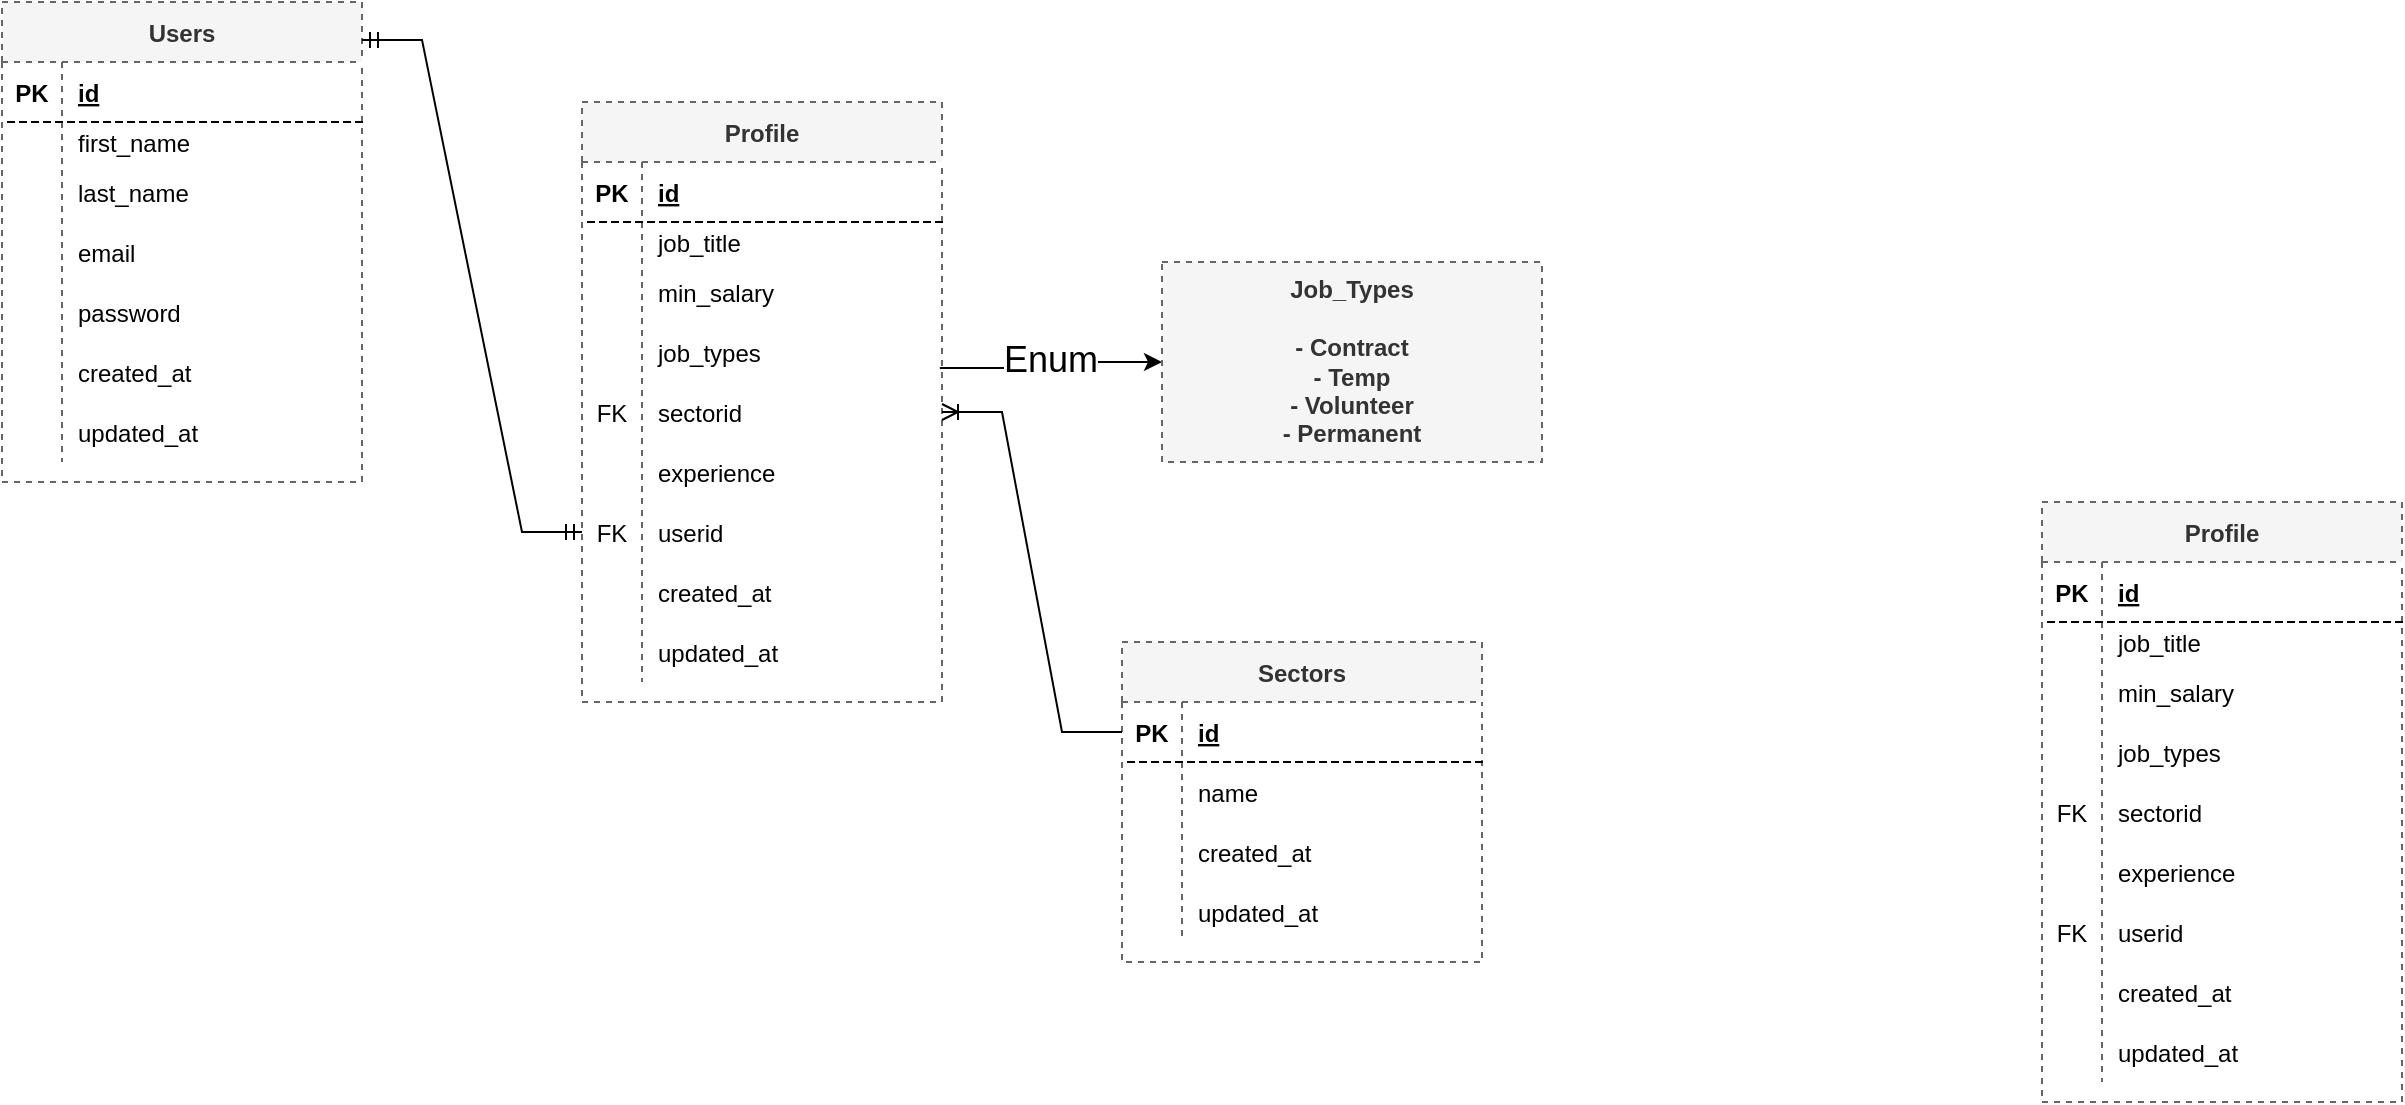 <mxfile version="20.4.0" type="github">
  <diagram id="aYnXyXZ2TVpq7NfhsiGQ" name="Page-1">
    <mxGraphModel dx="1426" dy="825" grid="1" gridSize="10" guides="1" tooltips="1" connect="1" arrows="1" fold="1" page="1" pageScale="1" pageWidth="1654" pageHeight="1169" math="0" shadow="0">
      <root>
        <mxCell id="0" />
        <mxCell id="1" parent="0" />
        <mxCell id="mbmb_9lOOKZvG-zG_k5N-19" value="Users" style="shape=table;startSize=30;container=1;collapsible=1;childLayout=tableLayout;fixedRows=1;rowLines=0;fontStyle=1;align=center;resizeLast=1;dashed=1;fillColor=#f5f5f5;strokeColor=#666666;fontColor=#333333;" parent="1" vertex="1">
          <mxGeometry x="40" y="40" width="180" height="240" as="geometry" />
        </mxCell>
        <mxCell id="mbmb_9lOOKZvG-zG_k5N-20" value="" style="shape=tableRow;horizontal=0;startSize=0;swimlaneHead=0;swimlaneBody=0;fillColor=none;collapsible=0;dropTarget=0;points=[[0,0.5],[1,0.5]];portConstraint=eastwest;top=0;left=0;right=0;bottom=1;dashed=1;" parent="mbmb_9lOOKZvG-zG_k5N-19" vertex="1">
          <mxGeometry y="30" width="180" height="30" as="geometry" />
        </mxCell>
        <mxCell id="mbmb_9lOOKZvG-zG_k5N-21" value="PK" style="shape=partialRectangle;connectable=0;fillColor=none;top=0;left=0;bottom=0;right=0;fontStyle=1;overflow=hidden;dashed=1;" parent="mbmb_9lOOKZvG-zG_k5N-20" vertex="1">
          <mxGeometry width="30" height="30" as="geometry">
            <mxRectangle width="30" height="30" as="alternateBounds" />
          </mxGeometry>
        </mxCell>
        <mxCell id="mbmb_9lOOKZvG-zG_k5N-22" value="id" style="shape=partialRectangle;connectable=0;fillColor=none;top=0;left=0;bottom=0;right=0;align=left;spacingLeft=6;fontStyle=5;overflow=hidden;dashed=1;" parent="mbmb_9lOOKZvG-zG_k5N-20" vertex="1">
          <mxGeometry x="30" width="150" height="30" as="geometry">
            <mxRectangle width="150" height="30" as="alternateBounds" />
          </mxGeometry>
        </mxCell>
        <mxCell id="mbmb_9lOOKZvG-zG_k5N-23" value="" style="shape=tableRow;horizontal=0;startSize=0;swimlaneHead=0;swimlaneBody=0;fillColor=none;collapsible=0;dropTarget=0;points=[[0,0.5],[1,0.5]];portConstraint=eastwest;top=0;left=0;right=0;bottom=0;dashed=1;" parent="mbmb_9lOOKZvG-zG_k5N-19" vertex="1">
          <mxGeometry y="60" width="180" height="20" as="geometry" />
        </mxCell>
        <mxCell id="mbmb_9lOOKZvG-zG_k5N-24" value="" style="shape=partialRectangle;connectable=0;fillColor=none;top=0;left=0;bottom=0;right=0;editable=1;overflow=hidden;dashed=1;" parent="mbmb_9lOOKZvG-zG_k5N-23" vertex="1">
          <mxGeometry width="30" height="20" as="geometry">
            <mxRectangle width="30" height="20" as="alternateBounds" />
          </mxGeometry>
        </mxCell>
        <mxCell id="mbmb_9lOOKZvG-zG_k5N-25" value="first_name" style="shape=partialRectangle;connectable=0;fillColor=none;top=0;left=0;bottom=0;right=0;align=left;spacingLeft=6;overflow=hidden;dashed=1;" parent="mbmb_9lOOKZvG-zG_k5N-23" vertex="1">
          <mxGeometry x="30" width="150" height="20" as="geometry">
            <mxRectangle width="150" height="20" as="alternateBounds" />
          </mxGeometry>
        </mxCell>
        <mxCell id="mbmb_9lOOKZvG-zG_k5N-26" value="" style="shape=tableRow;horizontal=0;startSize=0;swimlaneHead=0;swimlaneBody=0;fillColor=none;collapsible=0;dropTarget=0;points=[[0,0.5],[1,0.5]];portConstraint=eastwest;top=0;left=0;right=0;bottom=0;dashed=1;" parent="mbmb_9lOOKZvG-zG_k5N-19" vertex="1">
          <mxGeometry y="80" width="180" height="30" as="geometry" />
        </mxCell>
        <mxCell id="mbmb_9lOOKZvG-zG_k5N-27" value="" style="shape=partialRectangle;connectable=0;fillColor=none;top=0;left=0;bottom=0;right=0;editable=1;overflow=hidden;dashed=1;" parent="mbmb_9lOOKZvG-zG_k5N-26" vertex="1">
          <mxGeometry width="30" height="30" as="geometry">
            <mxRectangle width="30" height="30" as="alternateBounds" />
          </mxGeometry>
        </mxCell>
        <mxCell id="mbmb_9lOOKZvG-zG_k5N-28" value="last_name" style="shape=partialRectangle;connectable=0;fillColor=none;top=0;left=0;bottom=0;right=0;align=left;spacingLeft=6;overflow=hidden;dashed=1;" parent="mbmb_9lOOKZvG-zG_k5N-26" vertex="1">
          <mxGeometry x="30" width="150" height="30" as="geometry">
            <mxRectangle width="150" height="30" as="alternateBounds" />
          </mxGeometry>
        </mxCell>
        <mxCell id="mbmb_9lOOKZvG-zG_k5N-29" value="" style="shape=tableRow;horizontal=0;startSize=0;swimlaneHead=0;swimlaneBody=0;fillColor=none;collapsible=0;dropTarget=0;points=[[0,0.5],[1,0.5]];portConstraint=eastwest;top=0;left=0;right=0;bottom=0;dashed=1;" parent="mbmb_9lOOKZvG-zG_k5N-19" vertex="1">
          <mxGeometry y="110" width="180" height="30" as="geometry" />
        </mxCell>
        <mxCell id="mbmb_9lOOKZvG-zG_k5N-30" value="" style="shape=partialRectangle;connectable=0;fillColor=none;top=0;left=0;bottom=0;right=0;editable=1;overflow=hidden;dashed=1;" parent="mbmb_9lOOKZvG-zG_k5N-29" vertex="1">
          <mxGeometry width="30" height="30" as="geometry">
            <mxRectangle width="30" height="30" as="alternateBounds" />
          </mxGeometry>
        </mxCell>
        <mxCell id="mbmb_9lOOKZvG-zG_k5N-31" value="email" style="shape=partialRectangle;connectable=0;fillColor=none;top=0;left=0;bottom=0;right=0;align=left;spacingLeft=6;overflow=hidden;dashed=1;" parent="mbmb_9lOOKZvG-zG_k5N-29" vertex="1">
          <mxGeometry x="30" width="150" height="30" as="geometry">
            <mxRectangle width="150" height="30" as="alternateBounds" />
          </mxGeometry>
        </mxCell>
        <mxCell id="mbmb_9lOOKZvG-zG_k5N-32" value="" style="shape=tableRow;horizontal=0;startSize=0;swimlaneHead=0;swimlaneBody=0;fillColor=none;collapsible=0;dropTarget=0;points=[[0,0.5],[1,0.5]];portConstraint=eastwest;top=0;left=0;right=0;bottom=0;dashed=1;" parent="mbmb_9lOOKZvG-zG_k5N-19" vertex="1">
          <mxGeometry y="140" width="180" height="30" as="geometry" />
        </mxCell>
        <mxCell id="mbmb_9lOOKZvG-zG_k5N-33" value="" style="shape=partialRectangle;connectable=0;fillColor=none;top=0;left=0;bottom=0;right=0;editable=1;overflow=hidden;dashed=1;" parent="mbmb_9lOOKZvG-zG_k5N-32" vertex="1">
          <mxGeometry width="30" height="30" as="geometry">
            <mxRectangle width="30" height="30" as="alternateBounds" />
          </mxGeometry>
        </mxCell>
        <mxCell id="mbmb_9lOOKZvG-zG_k5N-34" value="password" style="shape=partialRectangle;connectable=0;fillColor=none;top=0;left=0;bottom=0;right=0;align=left;spacingLeft=6;overflow=hidden;dashed=1;" parent="mbmb_9lOOKZvG-zG_k5N-32" vertex="1">
          <mxGeometry x="30" width="150" height="30" as="geometry">
            <mxRectangle width="150" height="30" as="alternateBounds" />
          </mxGeometry>
        </mxCell>
        <mxCell id="mbmb_9lOOKZvG-zG_k5N-87" value="" style="shape=tableRow;horizontal=0;startSize=0;swimlaneHead=0;swimlaneBody=0;fillColor=none;collapsible=0;dropTarget=0;points=[[0,0.5],[1,0.5]];portConstraint=eastwest;top=0;left=0;right=0;bottom=0;dashed=1;" parent="mbmb_9lOOKZvG-zG_k5N-19" vertex="1">
          <mxGeometry y="170" width="180" height="30" as="geometry" />
        </mxCell>
        <mxCell id="mbmb_9lOOKZvG-zG_k5N-88" value="" style="shape=partialRectangle;connectable=0;fillColor=none;top=0;left=0;bottom=0;right=0;editable=1;overflow=hidden;dashed=1;" parent="mbmb_9lOOKZvG-zG_k5N-87" vertex="1">
          <mxGeometry width="30" height="30" as="geometry">
            <mxRectangle width="30" height="30" as="alternateBounds" />
          </mxGeometry>
        </mxCell>
        <mxCell id="mbmb_9lOOKZvG-zG_k5N-89" value="created_at" style="shape=partialRectangle;connectable=0;fillColor=none;top=0;left=0;bottom=0;right=0;align=left;spacingLeft=6;overflow=hidden;dashed=1;" parent="mbmb_9lOOKZvG-zG_k5N-87" vertex="1">
          <mxGeometry x="30" width="150" height="30" as="geometry">
            <mxRectangle width="150" height="30" as="alternateBounds" />
          </mxGeometry>
        </mxCell>
        <mxCell id="mbmb_9lOOKZvG-zG_k5N-93" value="" style="shape=tableRow;horizontal=0;startSize=0;swimlaneHead=0;swimlaneBody=0;fillColor=none;collapsible=0;dropTarget=0;points=[[0,0.5],[1,0.5]];portConstraint=eastwest;top=0;left=0;right=0;bottom=0;dashed=1;" parent="mbmb_9lOOKZvG-zG_k5N-19" vertex="1">
          <mxGeometry y="200" width="180" height="30" as="geometry" />
        </mxCell>
        <mxCell id="mbmb_9lOOKZvG-zG_k5N-94" value="" style="shape=partialRectangle;connectable=0;fillColor=none;top=0;left=0;bottom=0;right=0;editable=1;overflow=hidden;dashed=1;" parent="mbmb_9lOOKZvG-zG_k5N-93" vertex="1">
          <mxGeometry width="30" height="30" as="geometry">
            <mxRectangle width="30" height="30" as="alternateBounds" />
          </mxGeometry>
        </mxCell>
        <mxCell id="mbmb_9lOOKZvG-zG_k5N-95" value="updated_at" style="shape=partialRectangle;connectable=0;fillColor=none;top=0;left=0;bottom=0;right=0;align=left;spacingLeft=6;overflow=hidden;dashed=1;" parent="mbmb_9lOOKZvG-zG_k5N-93" vertex="1">
          <mxGeometry x="30" width="150" height="30" as="geometry">
            <mxRectangle width="150" height="30" as="alternateBounds" />
          </mxGeometry>
        </mxCell>
        <mxCell id="mbmb_9lOOKZvG-zG_k5N-128" value="" style="edgeStyle=orthogonalEdgeStyle;rounded=0;orthogonalLoop=1;jettySize=auto;html=1;exitX=0.994;exitY=0.767;exitDx=0;exitDy=0;exitPerimeter=0;" parent="1" source="mbmb_9lOOKZvG-zG_k5N-106" target="mbmb_9lOOKZvG-zG_k5N-127" edge="1">
          <mxGeometry relative="1" as="geometry" />
        </mxCell>
        <mxCell id="mbmb_9lOOKZvG-zG_k5N-129" value="&lt;font style=&quot;font-size: 18px;&quot;&gt;Enum&lt;/font&gt;" style="edgeLabel;html=1;align=center;verticalAlign=middle;resizable=0;points=[];" parent="mbmb_9lOOKZvG-zG_k5N-128" vertex="1" connectable="0">
          <mxGeometry x="-0.044" y="4" relative="1" as="geometry">
            <mxPoint as="offset" />
          </mxGeometry>
        </mxCell>
        <mxCell id="mbmb_9lOOKZvG-zG_k5N-96" value="Profile" style="shape=table;startSize=30;container=1;collapsible=1;childLayout=tableLayout;fixedRows=1;rowLines=0;fontStyle=1;align=center;resizeLast=1;dashed=1;fillColor=#f5f5f5;strokeColor=#666666;fontColor=#333333;" parent="1" vertex="1">
          <mxGeometry x="330" y="90" width="180" height="300" as="geometry" />
        </mxCell>
        <mxCell id="mbmb_9lOOKZvG-zG_k5N-97" value="" style="shape=tableRow;horizontal=0;startSize=0;swimlaneHead=0;swimlaneBody=0;fillColor=none;collapsible=0;dropTarget=0;points=[[0,0.5],[1,0.5]];portConstraint=eastwest;top=0;left=0;right=0;bottom=1;dashed=1;" parent="mbmb_9lOOKZvG-zG_k5N-96" vertex="1">
          <mxGeometry y="30" width="180" height="30" as="geometry" />
        </mxCell>
        <mxCell id="mbmb_9lOOKZvG-zG_k5N-98" value="PK" style="shape=partialRectangle;connectable=0;fillColor=none;top=0;left=0;bottom=0;right=0;fontStyle=1;overflow=hidden;dashed=1;" parent="mbmb_9lOOKZvG-zG_k5N-97" vertex="1">
          <mxGeometry width="30" height="30" as="geometry">
            <mxRectangle width="30" height="30" as="alternateBounds" />
          </mxGeometry>
        </mxCell>
        <mxCell id="mbmb_9lOOKZvG-zG_k5N-99" value="id" style="shape=partialRectangle;connectable=0;fillColor=none;top=0;left=0;bottom=0;right=0;align=left;spacingLeft=6;fontStyle=5;overflow=hidden;dashed=1;" parent="mbmb_9lOOKZvG-zG_k5N-97" vertex="1">
          <mxGeometry x="30" width="150" height="30" as="geometry">
            <mxRectangle width="150" height="30" as="alternateBounds" />
          </mxGeometry>
        </mxCell>
        <mxCell id="mbmb_9lOOKZvG-zG_k5N-100" value="" style="shape=tableRow;horizontal=0;startSize=0;swimlaneHead=0;swimlaneBody=0;fillColor=none;collapsible=0;dropTarget=0;points=[[0,0.5],[1,0.5]];portConstraint=eastwest;top=0;left=0;right=0;bottom=0;dashed=1;" parent="mbmb_9lOOKZvG-zG_k5N-96" vertex="1">
          <mxGeometry y="60" width="180" height="20" as="geometry" />
        </mxCell>
        <mxCell id="mbmb_9lOOKZvG-zG_k5N-101" value="" style="shape=partialRectangle;connectable=0;fillColor=none;top=0;left=0;bottom=0;right=0;editable=1;overflow=hidden;dashed=1;" parent="mbmb_9lOOKZvG-zG_k5N-100" vertex="1">
          <mxGeometry width="30" height="20" as="geometry">
            <mxRectangle width="30" height="20" as="alternateBounds" />
          </mxGeometry>
        </mxCell>
        <mxCell id="mbmb_9lOOKZvG-zG_k5N-102" value="job_title" style="shape=partialRectangle;connectable=0;fillColor=none;top=0;left=0;bottom=0;right=0;align=left;spacingLeft=6;overflow=hidden;dashed=1;" parent="mbmb_9lOOKZvG-zG_k5N-100" vertex="1">
          <mxGeometry x="30" width="150" height="20" as="geometry">
            <mxRectangle width="150" height="20" as="alternateBounds" />
          </mxGeometry>
        </mxCell>
        <mxCell id="mbmb_9lOOKZvG-zG_k5N-103" value="" style="shape=tableRow;horizontal=0;startSize=0;swimlaneHead=0;swimlaneBody=0;fillColor=none;collapsible=0;dropTarget=0;points=[[0,0.5],[1,0.5]];portConstraint=eastwest;top=0;left=0;right=0;bottom=0;dashed=1;" parent="mbmb_9lOOKZvG-zG_k5N-96" vertex="1">
          <mxGeometry y="80" width="180" height="30" as="geometry" />
        </mxCell>
        <mxCell id="mbmb_9lOOKZvG-zG_k5N-104" value="" style="shape=partialRectangle;connectable=0;fillColor=none;top=0;left=0;bottom=0;right=0;editable=1;overflow=hidden;dashed=1;" parent="mbmb_9lOOKZvG-zG_k5N-103" vertex="1">
          <mxGeometry width="30" height="30" as="geometry">
            <mxRectangle width="30" height="30" as="alternateBounds" />
          </mxGeometry>
        </mxCell>
        <mxCell id="mbmb_9lOOKZvG-zG_k5N-105" value="min_salary" style="shape=partialRectangle;connectable=0;fillColor=none;top=0;left=0;bottom=0;right=0;align=left;spacingLeft=6;overflow=hidden;dashed=1;" parent="mbmb_9lOOKZvG-zG_k5N-103" vertex="1">
          <mxGeometry x="30" width="150" height="30" as="geometry">
            <mxRectangle width="150" height="30" as="alternateBounds" />
          </mxGeometry>
        </mxCell>
        <mxCell id="mbmb_9lOOKZvG-zG_k5N-106" value="" style="shape=tableRow;horizontal=0;startSize=0;swimlaneHead=0;swimlaneBody=0;fillColor=none;collapsible=0;dropTarget=0;points=[[0,0.5],[1,0.5]];portConstraint=eastwest;top=0;left=0;right=0;bottom=0;dashed=1;" parent="mbmb_9lOOKZvG-zG_k5N-96" vertex="1">
          <mxGeometry y="110" width="180" height="30" as="geometry" />
        </mxCell>
        <mxCell id="mbmb_9lOOKZvG-zG_k5N-107" value="" style="shape=partialRectangle;connectable=0;fillColor=none;top=0;left=0;bottom=0;right=0;editable=1;overflow=hidden;dashed=1;" parent="mbmb_9lOOKZvG-zG_k5N-106" vertex="1">
          <mxGeometry width="30" height="30" as="geometry">
            <mxRectangle width="30" height="30" as="alternateBounds" />
          </mxGeometry>
        </mxCell>
        <mxCell id="mbmb_9lOOKZvG-zG_k5N-108" value="job_types" style="shape=partialRectangle;connectable=0;fillColor=none;top=0;left=0;bottom=0;right=0;align=left;spacingLeft=6;overflow=hidden;dashed=1;" parent="mbmb_9lOOKZvG-zG_k5N-106" vertex="1">
          <mxGeometry x="30" width="150" height="30" as="geometry">
            <mxRectangle width="150" height="30" as="alternateBounds" />
          </mxGeometry>
        </mxCell>
        <mxCell id="mbmb_9lOOKZvG-zG_k5N-109" value="" style="shape=tableRow;horizontal=0;startSize=0;swimlaneHead=0;swimlaneBody=0;fillColor=none;collapsible=0;dropTarget=0;points=[[0,0.5],[1,0.5]];portConstraint=eastwest;top=0;left=0;right=0;bottom=0;dashed=1;" parent="mbmb_9lOOKZvG-zG_k5N-96" vertex="1">
          <mxGeometry y="140" width="180" height="30" as="geometry" />
        </mxCell>
        <mxCell id="mbmb_9lOOKZvG-zG_k5N-110" value="FK" style="shape=partialRectangle;connectable=0;fillColor=none;top=0;left=0;bottom=0;right=0;editable=1;overflow=hidden;dashed=1;" parent="mbmb_9lOOKZvG-zG_k5N-109" vertex="1">
          <mxGeometry width="30" height="30" as="geometry">
            <mxRectangle width="30" height="30" as="alternateBounds" />
          </mxGeometry>
        </mxCell>
        <mxCell id="mbmb_9lOOKZvG-zG_k5N-111" value="sectorid" style="shape=partialRectangle;connectable=0;fillColor=none;top=0;left=0;bottom=0;right=0;align=left;spacingLeft=6;overflow=hidden;dashed=1;" parent="mbmb_9lOOKZvG-zG_k5N-109" vertex="1">
          <mxGeometry x="30" width="150" height="30" as="geometry">
            <mxRectangle width="150" height="30" as="alternateBounds" />
          </mxGeometry>
        </mxCell>
        <mxCell id="mbmb_9lOOKZvG-zG_k5N-112" value="" style="shape=tableRow;horizontal=0;startSize=0;swimlaneHead=0;swimlaneBody=0;fillColor=none;collapsible=0;dropTarget=0;points=[[0,0.5],[1,0.5]];portConstraint=eastwest;top=0;left=0;right=0;bottom=0;dashed=1;" parent="mbmb_9lOOKZvG-zG_k5N-96" vertex="1">
          <mxGeometry y="170" width="180" height="30" as="geometry" />
        </mxCell>
        <mxCell id="mbmb_9lOOKZvG-zG_k5N-113" value="" style="shape=partialRectangle;connectable=0;fillColor=none;top=0;left=0;bottom=0;right=0;editable=1;overflow=hidden;dashed=1;" parent="mbmb_9lOOKZvG-zG_k5N-112" vertex="1">
          <mxGeometry width="30" height="30" as="geometry">
            <mxRectangle width="30" height="30" as="alternateBounds" />
          </mxGeometry>
        </mxCell>
        <mxCell id="mbmb_9lOOKZvG-zG_k5N-114" value="experience" style="shape=partialRectangle;connectable=0;fillColor=none;top=0;left=0;bottom=0;right=0;align=left;spacingLeft=6;overflow=hidden;dashed=1;" parent="mbmb_9lOOKZvG-zG_k5N-112" vertex="1">
          <mxGeometry x="30" width="150" height="30" as="geometry">
            <mxRectangle width="150" height="30" as="alternateBounds" />
          </mxGeometry>
        </mxCell>
        <mxCell id="mbmb_9lOOKZvG-zG_k5N-115" value="" style="shape=tableRow;horizontal=0;startSize=0;swimlaneHead=0;swimlaneBody=0;fillColor=none;collapsible=0;dropTarget=0;points=[[0,0.5],[1,0.5]];portConstraint=eastwest;top=0;left=0;right=0;bottom=0;dashed=1;" parent="mbmb_9lOOKZvG-zG_k5N-96" vertex="1">
          <mxGeometry y="200" width="180" height="30" as="geometry" />
        </mxCell>
        <mxCell id="mbmb_9lOOKZvG-zG_k5N-116" value="FK" style="shape=partialRectangle;connectable=0;fillColor=none;top=0;left=0;bottom=0;right=0;editable=1;overflow=hidden;dashed=1;" parent="mbmb_9lOOKZvG-zG_k5N-115" vertex="1">
          <mxGeometry width="30" height="30" as="geometry">
            <mxRectangle width="30" height="30" as="alternateBounds" />
          </mxGeometry>
        </mxCell>
        <mxCell id="mbmb_9lOOKZvG-zG_k5N-117" value="userid" style="shape=partialRectangle;connectable=0;fillColor=none;top=0;left=0;bottom=0;right=0;align=left;spacingLeft=6;overflow=hidden;dashed=1;" parent="mbmb_9lOOKZvG-zG_k5N-115" vertex="1">
          <mxGeometry x="30" width="150" height="30" as="geometry">
            <mxRectangle width="150" height="30" as="alternateBounds" />
          </mxGeometry>
        </mxCell>
        <mxCell id="mbmb_9lOOKZvG-zG_k5N-118" value="" style="shape=tableRow;horizontal=0;startSize=0;swimlaneHead=0;swimlaneBody=0;fillColor=none;collapsible=0;dropTarget=0;points=[[0,0.5],[1,0.5]];portConstraint=eastwest;top=0;left=0;right=0;bottom=0;dashed=1;" parent="mbmb_9lOOKZvG-zG_k5N-96" vertex="1">
          <mxGeometry y="230" width="180" height="30" as="geometry" />
        </mxCell>
        <mxCell id="mbmb_9lOOKZvG-zG_k5N-119" value="" style="shape=partialRectangle;connectable=0;fillColor=none;top=0;left=0;bottom=0;right=0;editable=1;overflow=hidden;dashed=1;" parent="mbmb_9lOOKZvG-zG_k5N-118" vertex="1">
          <mxGeometry width="30" height="30" as="geometry">
            <mxRectangle width="30" height="30" as="alternateBounds" />
          </mxGeometry>
        </mxCell>
        <mxCell id="mbmb_9lOOKZvG-zG_k5N-120" value="created_at" style="shape=partialRectangle;connectable=0;fillColor=none;top=0;left=0;bottom=0;right=0;align=left;spacingLeft=6;overflow=hidden;dashed=1;" parent="mbmb_9lOOKZvG-zG_k5N-118" vertex="1">
          <mxGeometry x="30" width="150" height="30" as="geometry">
            <mxRectangle width="150" height="30" as="alternateBounds" />
          </mxGeometry>
        </mxCell>
        <mxCell id="mbmb_9lOOKZvG-zG_k5N-121" value="" style="shape=tableRow;horizontal=0;startSize=0;swimlaneHead=0;swimlaneBody=0;fillColor=none;collapsible=0;dropTarget=0;points=[[0,0.5],[1,0.5]];portConstraint=eastwest;top=0;left=0;right=0;bottom=0;dashed=1;" parent="mbmb_9lOOKZvG-zG_k5N-96" vertex="1">
          <mxGeometry y="260" width="180" height="30" as="geometry" />
        </mxCell>
        <mxCell id="mbmb_9lOOKZvG-zG_k5N-122" value="" style="shape=partialRectangle;connectable=0;fillColor=none;top=0;left=0;bottom=0;right=0;editable=1;overflow=hidden;dashed=1;" parent="mbmb_9lOOKZvG-zG_k5N-121" vertex="1">
          <mxGeometry width="30" height="30" as="geometry">
            <mxRectangle width="30" height="30" as="alternateBounds" />
          </mxGeometry>
        </mxCell>
        <mxCell id="mbmb_9lOOKZvG-zG_k5N-123" value="updated_at" style="shape=partialRectangle;connectable=0;fillColor=none;top=0;left=0;bottom=0;right=0;align=left;spacingLeft=6;overflow=hidden;dashed=1;" parent="mbmb_9lOOKZvG-zG_k5N-121" vertex="1">
          <mxGeometry x="30" width="150" height="30" as="geometry">
            <mxRectangle width="150" height="30" as="alternateBounds" />
          </mxGeometry>
        </mxCell>
        <mxCell id="mbmb_9lOOKZvG-zG_k5N-127" value="Job_Types&lt;br&gt;&lt;br&gt;- Contract&lt;br&gt;- Temp&lt;br&gt;- Volunteer&lt;br&gt;- Permanent" style="whiteSpace=wrap;html=1;fillColor=#f5f5f5;strokeColor=#666666;fontColor=#333333;startSize=30;fontStyle=1;dashed=1;" parent="1" vertex="1">
          <mxGeometry x="620" y="170" width="190" height="100" as="geometry" />
        </mxCell>
        <mxCell id="mbmb_9lOOKZvG-zG_k5N-130" value="" style="edgeStyle=entityRelationEdgeStyle;fontSize=12;html=1;endArrow=ERmandOne;startArrow=ERmandOne;rounded=0;entryX=0;entryY=0.5;entryDx=0;entryDy=0;exitX=1;exitY=0.079;exitDx=0;exitDy=0;exitPerimeter=0;" parent="1" source="mbmb_9lOOKZvG-zG_k5N-19" target="mbmb_9lOOKZvG-zG_k5N-115" edge="1">
          <mxGeometry width="100" height="100" relative="1" as="geometry">
            <mxPoint x="260" y="290" as="sourcePoint" />
            <mxPoint x="360" y="190" as="targetPoint" />
          </mxGeometry>
        </mxCell>
        <mxCell id="mbmb_9lOOKZvG-zG_k5N-131" value="Sectors" style="shape=table;startSize=30;container=1;collapsible=1;childLayout=tableLayout;fixedRows=1;rowLines=0;fontStyle=1;align=center;resizeLast=1;dashed=1;fillColor=#f5f5f5;strokeColor=#666666;fontColor=#333333;" parent="1" vertex="1">
          <mxGeometry x="600" y="360" width="180" height="160" as="geometry" />
        </mxCell>
        <mxCell id="mbmb_9lOOKZvG-zG_k5N-132" value="" style="shape=tableRow;horizontal=0;startSize=0;swimlaneHead=0;swimlaneBody=0;fillColor=none;collapsible=0;dropTarget=0;points=[[0,0.5],[1,0.5]];portConstraint=eastwest;top=0;left=0;right=0;bottom=1;dashed=1;" parent="mbmb_9lOOKZvG-zG_k5N-131" vertex="1">
          <mxGeometry y="30" width="180" height="30" as="geometry" />
        </mxCell>
        <mxCell id="mbmb_9lOOKZvG-zG_k5N-133" value="PK" style="shape=partialRectangle;connectable=0;fillColor=none;top=0;left=0;bottom=0;right=0;fontStyle=1;overflow=hidden;dashed=1;" parent="mbmb_9lOOKZvG-zG_k5N-132" vertex="1">
          <mxGeometry width="30" height="30" as="geometry">
            <mxRectangle width="30" height="30" as="alternateBounds" />
          </mxGeometry>
        </mxCell>
        <mxCell id="mbmb_9lOOKZvG-zG_k5N-134" value="id" style="shape=partialRectangle;connectable=0;fillColor=none;top=0;left=0;bottom=0;right=0;align=left;spacingLeft=6;fontStyle=5;overflow=hidden;dashed=1;" parent="mbmb_9lOOKZvG-zG_k5N-132" vertex="1">
          <mxGeometry x="30" width="150" height="30" as="geometry">
            <mxRectangle width="150" height="30" as="alternateBounds" />
          </mxGeometry>
        </mxCell>
        <mxCell id="mbmb_9lOOKZvG-zG_k5N-144" value="" style="shape=tableRow;horizontal=0;startSize=0;swimlaneHead=0;swimlaneBody=0;fillColor=none;collapsible=0;dropTarget=0;points=[[0,0.5],[1,0.5]];portConstraint=eastwest;top=0;left=0;right=0;bottom=0;dashed=1;" parent="mbmb_9lOOKZvG-zG_k5N-131" vertex="1">
          <mxGeometry y="60" width="180" height="30" as="geometry" />
        </mxCell>
        <mxCell id="mbmb_9lOOKZvG-zG_k5N-145" value="" style="shape=partialRectangle;connectable=0;fillColor=none;top=0;left=0;bottom=0;right=0;editable=1;overflow=hidden;dashed=1;" parent="mbmb_9lOOKZvG-zG_k5N-144" vertex="1">
          <mxGeometry width="30" height="30" as="geometry">
            <mxRectangle width="30" height="30" as="alternateBounds" />
          </mxGeometry>
        </mxCell>
        <mxCell id="mbmb_9lOOKZvG-zG_k5N-146" value="name" style="shape=partialRectangle;connectable=0;fillColor=none;top=0;left=0;bottom=0;right=0;align=left;spacingLeft=6;overflow=hidden;dashed=1;" parent="mbmb_9lOOKZvG-zG_k5N-144" vertex="1">
          <mxGeometry x="30" width="150" height="30" as="geometry">
            <mxRectangle width="150" height="30" as="alternateBounds" />
          </mxGeometry>
        </mxCell>
        <mxCell id="mbmb_9lOOKZvG-zG_k5N-147" value="" style="shape=tableRow;horizontal=0;startSize=0;swimlaneHead=0;swimlaneBody=0;fillColor=none;collapsible=0;dropTarget=0;points=[[0,0.5],[1,0.5]];portConstraint=eastwest;top=0;left=0;right=0;bottom=0;dashed=1;" parent="mbmb_9lOOKZvG-zG_k5N-131" vertex="1">
          <mxGeometry y="90" width="180" height="30" as="geometry" />
        </mxCell>
        <mxCell id="mbmb_9lOOKZvG-zG_k5N-148" value="" style="shape=partialRectangle;connectable=0;fillColor=none;top=0;left=0;bottom=0;right=0;editable=1;overflow=hidden;dashed=1;" parent="mbmb_9lOOKZvG-zG_k5N-147" vertex="1">
          <mxGeometry width="30" height="30" as="geometry">
            <mxRectangle width="30" height="30" as="alternateBounds" />
          </mxGeometry>
        </mxCell>
        <mxCell id="mbmb_9lOOKZvG-zG_k5N-149" value="created_at" style="shape=partialRectangle;connectable=0;fillColor=none;top=0;left=0;bottom=0;right=0;align=left;spacingLeft=6;overflow=hidden;dashed=1;" parent="mbmb_9lOOKZvG-zG_k5N-147" vertex="1">
          <mxGeometry x="30" width="150" height="30" as="geometry">
            <mxRectangle width="150" height="30" as="alternateBounds" />
          </mxGeometry>
        </mxCell>
        <mxCell id="mbmb_9lOOKZvG-zG_k5N-150" value="" style="shape=tableRow;horizontal=0;startSize=0;swimlaneHead=0;swimlaneBody=0;fillColor=none;collapsible=0;dropTarget=0;points=[[0,0.5],[1,0.5]];portConstraint=eastwest;top=0;left=0;right=0;bottom=0;dashed=1;" parent="mbmb_9lOOKZvG-zG_k5N-131" vertex="1">
          <mxGeometry y="120" width="180" height="30" as="geometry" />
        </mxCell>
        <mxCell id="mbmb_9lOOKZvG-zG_k5N-151" value="" style="shape=partialRectangle;connectable=0;fillColor=none;top=0;left=0;bottom=0;right=0;editable=1;overflow=hidden;dashed=1;" parent="mbmb_9lOOKZvG-zG_k5N-150" vertex="1">
          <mxGeometry width="30" height="30" as="geometry">
            <mxRectangle width="30" height="30" as="alternateBounds" />
          </mxGeometry>
        </mxCell>
        <mxCell id="mbmb_9lOOKZvG-zG_k5N-152" value="updated_at" style="shape=partialRectangle;connectable=0;fillColor=none;top=0;left=0;bottom=0;right=0;align=left;spacingLeft=6;overflow=hidden;dashed=1;" parent="mbmb_9lOOKZvG-zG_k5N-150" vertex="1">
          <mxGeometry x="30" width="150" height="30" as="geometry">
            <mxRectangle width="150" height="30" as="alternateBounds" />
          </mxGeometry>
        </mxCell>
        <mxCell id="mbmb_9lOOKZvG-zG_k5N-153" value="" style="edgeStyle=entityRelationEdgeStyle;fontSize=12;html=1;endArrow=ERoneToMany;rounded=0;exitX=0;exitY=0.5;exitDx=0;exitDy=0;entryX=1;entryY=0.5;entryDx=0;entryDy=0;" parent="1" source="mbmb_9lOOKZvG-zG_k5N-132" target="mbmb_9lOOKZvG-zG_k5N-109" edge="1">
          <mxGeometry width="100" height="100" relative="1" as="geometry">
            <mxPoint x="550" y="470" as="sourcePoint" />
            <mxPoint x="650" y="370" as="targetPoint" />
          </mxGeometry>
        </mxCell>
        <mxCell id="qLYafVknRPTx5jA6gYWM-1" value="Profile" style="shape=table;startSize=30;container=1;collapsible=1;childLayout=tableLayout;fixedRows=1;rowLines=0;fontStyle=1;align=center;resizeLast=1;dashed=1;fillColor=#f5f5f5;strokeColor=#666666;fontColor=#333333;" vertex="1" parent="1">
          <mxGeometry x="1060" y="290" width="180" height="300" as="geometry" />
        </mxCell>
        <mxCell id="qLYafVknRPTx5jA6gYWM-2" value="" style="shape=tableRow;horizontal=0;startSize=0;swimlaneHead=0;swimlaneBody=0;fillColor=none;collapsible=0;dropTarget=0;points=[[0,0.5],[1,0.5]];portConstraint=eastwest;top=0;left=0;right=0;bottom=1;dashed=1;" vertex="1" parent="qLYafVknRPTx5jA6gYWM-1">
          <mxGeometry y="30" width="180" height="30" as="geometry" />
        </mxCell>
        <mxCell id="qLYafVknRPTx5jA6gYWM-3" value="PK" style="shape=partialRectangle;connectable=0;fillColor=none;top=0;left=0;bottom=0;right=0;fontStyle=1;overflow=hidden;dashed=1;" vertex="1" parent="qLYafVknRPTx5jA6gYWM-2">
          <mxGeometry width="30" height="30" as="geometry">
            <mxRectangle width="30" height="30" as="alternateBounds" />
          </mxGeometry>
        </mxCell>
        <mxCell id="qLYafVknRPTx5jA6gYWM-4" value="id" style="shape=partialRectangle;connectable=0;fillColor=none;top=0;left=0;bottom=0;right=0;align=left;spacingLeft=6;fontStyle=5;overflow=hidden;dashed=1;" vertex="1" parent="qLYafVknRPTx5jA6gYWM-2">
          <mxGeometry x="30" width="150" height="30" as="geometry">
            <mxRectangle width="150" height="30" as="alternateBounds" />
          </mxGeometry>
        </mxCell>
        <mxCell id="qLYafVknRPTx5jA6gYWM-5" value="" style="shape=tableRow;horizontal=0;startSize=0;swimlaneHead=0;swimlaneBody=0;fillColor=none;collapsible=0;dropTarget=0;points=[[0,0.5],[1,0.5]];portConstraint=eastwest;top=0;left=0;right=0;bottom=0;dashed=1;" vertex="1" parent="qLYafVknRPTx5jA6gYWM-1">
          <mxGeometry y="60" width="180" height="20" as="geometry" />
        </mxCell>
        <mxCell id="qLYafVknRPTx5jA6gYWM-6" value="" style="shape=partialRectangle;connectable=0;fillColor=none;top=0;left=0;bottom=0;right=0;editable=1;overflow=hidden;dashed=1;" vertex="1" parent="qLYafVknRPTx5jA6gYWM-5">
          <mxGeometry width="30" height="20" as="geometry">
            <mxRectangle width="30" height="20" as="alternateBounds" />
          </mxGeometry>
        </mxCell>
        <mxCell id="qLYafVknRPTx5jA6gYWM-7" value="job_title" style="shape=partialRectangle;connectable=0;fillColor=none;top=0;left=0;bottom=0;right=0;align=left;spacingLeft=6;overflow=hidden;dashed=1;" vertex="1" parent="qLYafVknRPTx5jA6gYWM-5">
          <mxGeometry x="30" width="150" height="20" as="geometry">
            <mxRectangle width="150" height="20" as="alternateBounds" />
          </mxGeometry>
        </mxCell>
        <mxCell id="qLYafVknRPTx5jA6gYWM-8" value="" style="shape=tableRow;horizontal=0;startSize=0;swimlaneHead=0;swimlaneBody=0;fillColor=none;collapsible=0;dropTarget=0;points=[[0,0.5],[1,0.5]];portConstraint=eastwest;top=0;left=0;right=0;bottom=0;dashed=1;" vertex="1" parent="qLYafVknRPTx5jA6gYWM-1">
          <mxGeometry y="80" width="180" height="30" as="geometry" />
        </mxCell>
        <mxCell id="qLYafVknRPTx5jA6gYWM-9" value="" style="shape=partialRectangle;connectable=0;fillColor=none;top=0;left=0;bottom=0;right=0;editable=1;overflow=hidden;dashed=1;" vertex="1" parent="qLYafVknRPTx5jA6gYWM-8">
          <mxGeometry width="30" height="30" as="geometry">
            <mxRectangle width="30" height="30" as="alternateBounds" />
          </mxGeometry>
        </mxCell>
        <mxCell id="qLYafVknRPTx5jA6gYWM-10" value="min_salary" style="shape=partialRectangle;connectable=0;fillColor=none;top=0;left=0;bottom=0;right=0;align=left;spacingLeft=6;overflow=hidden;dashed=1;" vertex="1" parent="qLYafVknRPTx5jA6gYWM-8">
          <mxGeometry x="30" width="150" height="30" as="geometry">
            <mxRectangle width="150" height="30" as="alternateBounds" />
          </mxGeometry>
        </mxCell>
        <mxCell id="qLYafVknRPTx5jA6gYWM-11" value="" style="shape=tableRow;horizontal=0;startSize=0;swimlaneHead=0;swimlaneBody=0;fillColor=none;collapsible=0;dropTarget=0;points=[[0,0.5],[1,0.5]];portConstraint=eastwest;top=0;left=0;right=0;bottom=0;dashed=1;" vertex="1" parent="qLYafVknRPTx5jA6gYWM-1">
          <mxGeometry y="110" width="180" height="30" as="geometry" />
        </mxCell>
        <mxCell id="qLYafVknRPTx5jA6gYWM-12" value="" style="shape=partialRectangle;connectable=0;fillColor=none;top=0;left=0;bottom=0;right=0;editable=1;overflow=hidden;dashed=1;" vertex="1" parent="qLYafVknRPTx5jA6gYWM-11">
          <mxGeometry width="30" height="30" as="geometry">
            <mxRectangle width="30" height="30" as="alternateBounds" />
          </mxGeometry>
        </mxCell>
        <mxCell id="qLYafVknRPTx5jA6gYWM-13" value="job_types" style="shape=partialRectangle;connectable=0;fillColor=none;top=0;left=0;bottom=0;right=0;align=left;spacingLeft=6;overflow=hidden;dashed=1;" vertex="1" parent="qLYafVknRPTx5jA6gYWM-11">
          <mxGeometry x="30" width="150" height="30" as="geometry">
            <mxRectangle width="150" height="30" as="alternateBounds" />
          </mxGeometry>
        </mxCell>
        <mxCell id="qLYafVknRPTx5jA6gYWM-14" value="" style="shape=tableRow;horizontal=0;startSize=0;swimlaneHead=0;swimlaneBody=0;fillColor=none;collapsible=0;dropTarget=0;points=[[0,0.5],[1,0.5]];portConstraint=eastwest;top=0;left=0;right=0;bottom=0;dashed=1;" vertex="1" parent="qLYafVknRPTx5jA6gYWM-1">
          <mxGeometry y="140" width="180" height="30" as="geometry" />
        </mxCell>
        <mxCell id="qLYafVknRPTx5jA6gYWM-15" value="FK" style="shape=partialRectangle;connectable=0;fillColor=none;top=0;left=0;bottom=0;right=0;editable=1;overflow=hidden;dashed=1;" vertex="1" parent="qLYafVknRPTx5jA6gYWM-14">
          <mxGeometry width="30" height="30" as="geometry">
            <mxRectangle width="30" height="30" as="alternateBounds" />
          </mxGeometry>
        </mxCell>
        <mxCell id="qLYafVknRPTx5jA6gYWM-16" value="sectorid" style="shape=partialRectangle;connectable=0;fillColor=none;top=0;left=0;bottom=0;right=0;align=left;spacingLeft=6;overflow=hidden;dashed=1;" vertex="1" parent="qLYafVknRPTx5jA6gYWM-14">
          <mxGeometry x="30" width="150" height="30" as="geometry">
            <mxRectangle width="150" height="30" as="alternateBounds" />
          </mxGeometry>
        </mxCell>
        <mxCell id="qLYafVknRPTx5jA6gYWM-17" value="" style="shape=tableRow;horizontal=0;startSize=0;swimlaneHead=0;swimlaneBody=0;fillColor=none;collapsible=0;dropTarget=0;points=[[0,0.5],[1,0.5]];portConstraint=eastwest;top=0;left=0;right=0;bottom=0;dashed=1;" vertex="1" parent="qLYafVknRPTx5jA6gYWM-1">
          <mxGeometry y="170" width="180" height="30" as="geometry" />
        </mxCell>
        <mxCell id="qLYafVknRPTx5jA6gYWM-18" value="" style="shape=partialRectangle;connectable=0;fillColor=none;top=0;left=0;bottom=0;right=0;editable=1;overflow=hidden;dashed=1;" vertex="1" parent="qLYafVknRPTx5jA6gYWM-17">
          <mxGeometry width="30" height="30" as="geometry">
            <mxRectangle width="30" height="30" as="alternateBounds" />
          </mxGeometry>
        </mxCell>
        <mxCell id="qLYafVknRPTx5jA6gYWM-19" value="experience" style="shape=partialRectangle;connectable=0;fillColor=none;top=0;left=0;bottom=0;right=0;align=left;spacingLeft=6;overflow=hidden;dashed=1;" vertex="1" parent="qLYafVknRPTx5jA6gYWM-17">
          <mxGeometry x="30" width="150" height="30" as="geometry">
            <mxRectangle width="150" height="30" as="alternateBounds" />
          </mxGeometry>
        </mxCell>
        <mxCell id="qLYafVknRPTx5jA6gYWM-20" value="" style="shape=tableRow;horizontal=0;startSize=0;swimlaneHead=0;swimlaneBody=0;fillColor=none;collapsible=0;dropTarget=0;points=[[0,0.5],[1,0.5]];portConstraint=eastwest;top=0;left=0;right=0;bottom=0;dashed=1;" vertex="1" parent="qLYafVknRPTx5jA6gYWM-1">
          <mxGeometry y="200" width="180" height="30" as="geometry" />
        </mxCell>
        <mxCell id="qLYafVknRPTx5jA6gYWM-21" value="FK" style="shape=partialRectangle;connectable=0;fillColor=none;top=0;left=0;bottom=0;right=0;editable=1;overflow=hidden;dashed=1;" vertex="1" parent="qLYafVknRPTx5jA6gYWM-20">
          <mxGeometry width="30" height="30" as="geometry">
            <mxRectangle width="30" height="30" as="alternateBounds" />
          </mxGeometry>
        </mxCell>
        <mxCell id="qLYafVknRPTx5jA6gYWM-22" value="userid" style="shape=partialRectangle;connectable=0;fillColor=none;top=0;left=0;bottom=0;right=0;align=left;spacingLeft=6;overflow=hidden;dashed=1;" vertex="1" parent="qLYafVknRPTx5jA6gYWM-20">
          <mxGeometry x="30" width="150" height="30" as="geometry">
            <mxRectangle width="150" height="30" as="alternateBounds" />
          </mxGeometry>
        </mxCell>
        <mxCell id="qLYafVknRPTx5jA6gYWM-23" value="" style="shape=tableRow;horizontal=0;startSize=0;swimlaneHead=0;swimlaneBody=0;fillColor=none;collapsible=0;dropTarget=0;points=[[0,0.5],[1,0.5]];portConstraint=eastwest;top=0;left=0;right=0;bottom=0;dashed=1;" vertex="1" parent="qLYafVknRPTx5jA6gYWM-1">
          <mxGeometry y="230" width="180" height="30" as="geometry" />
        </mxCell>
        <mxCell id="qLYafVknRPTx5jA6gYWM-24" value="" style="shape=partialRectangle;connectable=0;fillColor=none;top=0;left=0;bottom=0;right=0;editable=1;overflow=hidden;dashed=1;" vertex="1" parent="qLYafVknRPTx5jA6gYWM-23">
          <mxGeometry width="30" height="30" as="geometry">
            <mxRectangle width="30" height="30" as="alternateBounds" />
          </mxGeometry>
        </mxCell>
        <mxCell id="qLYafVknRPTx5jA6gYWM-25" value="created_at" style="shape=partialRectangle;connectable=0;fillColor=none;top=0;left=0;bottom=0;right=0;align=left;spacingLeft=6;overflow=hidden;dashed=1;" vertex="1" parent="qLYafVknRPTx5jA6gYWM-23">
          <mxGeometry x="30" width="150" height="30" as="geometry">
            <mxRectangle width="150" height="30" as="alternateBounds" />
          </mxGeometry>
        </mxCell>
        <mxCell id="qLYafVknRPTx5jA6gYWM-26" value="" style="shape=tableRow;horizontal=0;startSize=0;swimlaneHead=0;swimlaneBody=0;fillColor=none;collapsible=0;dropTarget=0;points=[[0,0.5],[1,0.5]];portConstraint=eastwest;top=0;left=0;right=0;bottom=0;dashed=1;" vertex="1" parent="qLYafVknRPTx5jA6gYWM-1">
          <mxGeometry y="260" width="180" height="30" as="geometry" />
        </mxCell>
        <mxCell id="qLYafVknRPTx5jA6gYWM-27" value="" style="shape=partialRectangle;connectable=0;fillColor=none;top=0;left=0;bottom=0;right=0;editable=1;overflow=hidden;dashed=1;" vertex="1" parent="qLYafVknRPTx5jA6gYWM-26">
          <mxGeometry width="30" height="30" as="geometry">
            <mxRectangle width="30" height="30" as="alternateBounds" />
          </mxGeometry>
        </mxCell>
        <mxCell id="qLYafVknRPTx5jA6gYWM-28" value="updated_at" style="shape=partialRectangle;connectable=0;fillColor=none;top=0;left=0;bottom=0;right=0;align=left;spacingLeft=6;overflow=hidden;dashed=1;" vertex="1" parent="qLYafVknRPTx5jA6gYWM-26">
          <mxGeometry x="30" width="150" height="30" as="geometry">
            <mxRectangle width="150" height="30" as="alternateBounds" />
          </mxGeometry>
        </mxCell>
      </root>
    </mxGraphModel>
  </diagram>
</mxfile>
